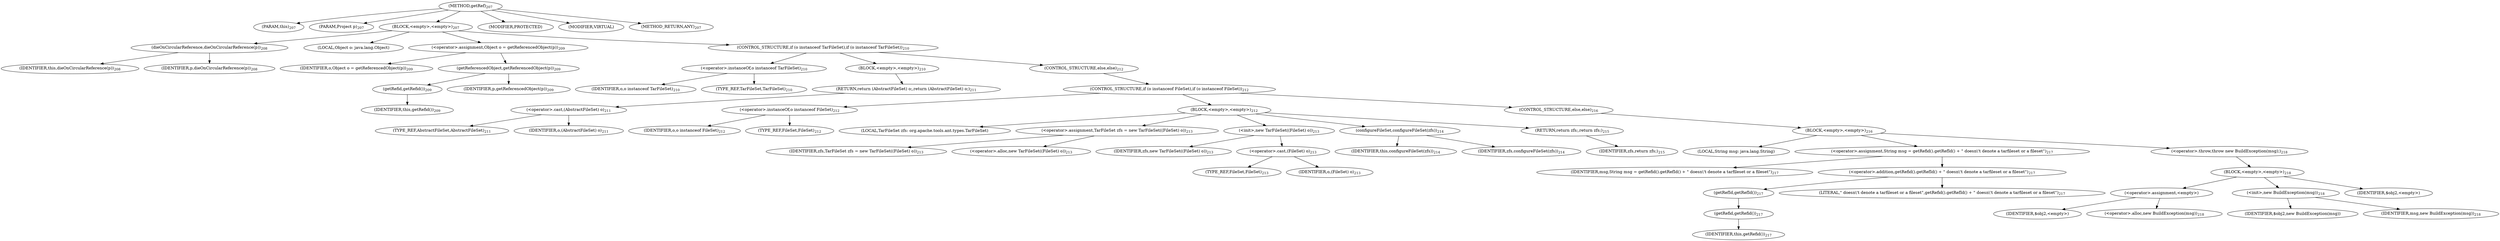 digraph "getRef" {  
"354" [label = <(METHOD,getRef)<SUB>207</SUB>> ]
"38" [label = <(PARAM,this)<SUB>207</SUB>> ]
"355" [label = <(PARAM,Project p)<SUB>207</SUB>> ]
"356" [label = <(BLOCK,&lt;empty&gt;,&lt;empty&gt;)<SUB>207</SUB>> ]
"357" [label = <(dieOnCircularReference,dieOnCircularReference(p))<SUB>208</SUB>> ]
"37" [label = <(IDENTIFIER,this,dieOnCircularReference(p))<SUB>208</SUB>> ]
"358" [label = <(IDENTIFIER,p,dieOnCircularReference(p))<SUB>208</SUB>> ]
"359" [label = <(LOCAL,Object o: java.lang.Object)> ]
"360" [label = <(&lt;operator&gt;.assignment,Object o = getReferencedObject(p))<SUB>209</SUB>> ]
"361" [label = <(IDENTIFIER,o,Object o = getReferencedObject(p))<SUB>209</SUB>> ]
"362" [label = <(getReferencedObject,getReferencedObject(p))<SUB>209</SUB>> ]
"363" [label = <(getRefid,getRefid())<SUB>209</SUB>> ]
"39" [label = <(IDENTIFIER,this,getRefid())<SUB>209</SUB>> ]
"364" [label = <(IDENTIFIER,p,getReferencedObject(p))<SUB>209</SUB>> ]
"365" [label = <(CONTROL_STRUCTURE,if (o instanceof TarFileSet),if (o instanceof TarFileSet))<SUB>210</SUB>> ]
"366" [label = <(&lt;operator&gt;.instanceOf,o instanceof TarFileSet)<SUB>210</SUB>> ]
"367" [label = <(IDENTIFIER,o,o instanceof TarFileSet)<SUB>210</SUB>> ]
"368" [label = <(TYPE_REF,TarFileSet,TarFileSet)<SUB>210</SUB>> ]
"369" [label = <(BLOCK,&lt;empty&gt;,&lt;empty&gt;)<SUB>210</SUB>> ]
"370" [label = <(RETURN,return (AbstractFileSet) o;,return (AbstractFileSet) o;)<SUB>211</SUB>> ]
"371" [label = <(&lt;operator&gt;.cast,(AbstractFileSet) o)<SUB>211</SUB>> ]
"372" [label = <(TYPE_REF,AbstractFileSet,AbstractFileSet)<SUB>211</SUB>> ]
"373" [label = <(IDENTIFIER,o,(AbstractFileSet) o)<SUB>211</SUB>> ]
"374" [label = <(CONTROL_STRUCTURE,else,else)<SUB>212</SUB>> ]
"375" [label = <(CONTROL_STRUCTURE,if (o instanceof FileSet),if (o instanceof FileSet))<SUB>212</SUB>> ]
"376" [label = <(&lt;operator&gt;.instanceOf,o instanceof FileSet)<SUB>212</SUB>> ]
"377" [label = <(IDENTIFIER,o,o instanceof FileSet)<SUB>212</SUB>> ]
"378" [label = <(TYPE_REF,FileSet,FileSet)<SUB>212</SUB>> ]
"379" [label = <(BLOCK,&lt;empty&gt;,&lt;empty&gt;)<SUB>212</SUB>> ]
"41" [label = <(LOCAL,TarFileSet zfs: org.apache.tools.ant.types.TarFileSet)> ]
"380" [label = <(&lt;operator&gt;.assignment,TarFileSet zfs = new TarFileSet((FileSet) o))<SUB>213</SUB>> ]
"381" [label = <(IDENTIFIER,zfs,TarFileSet zfs = new TarFileSet((FileSet) o))<SUB>213</SUB>> ]
"382" [label = <(&lt;operator&gt;.alloc,new TarFileSet((FileSet) o))<SUB>213</SUB>> ]
"383" [label = <(&lt;init&gt;,new TarFileSet((FileSet) o))<SUB>213</SUB>> ]
"40" [label = <(IDENTIFIER,zfs,new TarFileSet((FileSet) o))<SUB>213</SUB>> ]
"384" [label = <(&lt;operator&gt;.cast,(FileSet) o)<SUB>213</SUB>> ]
"385" [label = <(TYPE_REF,FileSet,FileSet)<SUB>213</SUB>> ]
"386" [label = <(IDENTIFIER,o,(FileSet) o)<SUB>213</SUB>> ]
"387" [label = <(configureFileSet,configureFileSet(zfs))<SUB>214</SUB>> ]
"42" [label = <(IDENTIFIER,this,configureFileSet(zfs))<SUB>214</SUB>> ]
"388" [label = <(IDENTIFIER,zfs,configureFileSet(zfs))<SUB>214</SUB>> ]
"389" [label = <(RETURN,return zfs;,return zfs;)<SUB>215</SUB>> ]
"390" [label = <(IDENTIFIER,zfs,return zfs;)<SUB>215</SUB>> ]
"391" [label = <(CONTROL_STRUCTURE,else,else)<SUB>216</SUB>> ]
"392" [label = <(BLOCK,&lt;empty&gt;,&lt;empty&gt;)<SUB>216</SUB>> ]
"393" [label = <(LOCAL,String msg: java.lang.String)> ]
"394" [label = <(&lt;operator&gt;.assignment,String msg = getRefid().getRefId() + &quot; doesn\'t denote a tarfileset or a fileset&quot;)<SUB>217</SUB>> ]
"395" [label = <(IDENTIFIER,msg,String msg = getRefid().getRefId() + &quot; doesn\'t denote a tarfileset or a fileset&quot;)<SUB>217</SUB>> ]
"396" [label = <(&lt;operator&gt;.addition,getRefid().getRefId() + &quot; doesn\'t denote a tarfileset or a fileset&quot;)<SUB>217</SUB>> ]
"397" [label = <(getRefId,getRefId())<SUB>217</SUB>> ]
"398" [label = <(getRefid,getRefid())<SUB>217</SUB>> ]
"43" [label = <(IDENTIFIER,this,getRefid())<SUB>217</SUB>> ]
"399" [label = <(LITERAL,&quot; doesn\'t denote a tarfileset or a fileset&quot;,getRefid().getRefId() + &quot; doesn\'t denote a tarfileset or a fileset&quot;)<SUB>217</SUB>> ]
"400" [label = <(&lt;operator&gt;.throw,throw new BuildException(msg);)<SUB>218</SUB>> ]
"401" [label = <(BLOCK,&lt;empty&gt;,&lt;empty&gt;)<SUB>218</SUB>> ]
"402" [label = <(&lt;operator&gt;.assignment,&lt;empty&gt;)> ]
"403" [label = <(IDENTIFIER,$obj2,&lt;empty&gt;)> ]
"404" [label = <(&lt;operator&gt;.alloc,new BuildException(msg))<SUB>218</SUB>> ]
"405" [label = <(&lt;init&gt;,new BuildException(msg))<SUB>218</SUB>> ]
"406" [label = <(IDENTIFIER,$obj2,new BuildException(msg))> ]
"407" [label = <(IDENTIFIER,msg,new BuildException(msg))<SUB>218</SUB>> ]
"408" [label = <(IDENTIFIER,$obj2,&lt;empty&gt;)> ]
"409" [label = <(MODIFIER,PROTECTED)> ]
"410" [label = <(MODIFIER,VIRTUAL)> ]
"411" [label = <(METHOD_RETURN,ANY)<SUB>207</SUB>> ]
  "354" -> "38" 
  "354" -> "355" 
  "354" -> "356" 
  "354" -> "409" 
  "354" -> "410" 
  "354" -> "411" 
  "356" -> "357" 
  "356" -> "359" 
  "356" -> "360" 
  "356" -> "365" 
  "357" -> "37" 
  "357" -> "358" 
  "360" -> "361" 
  "360" -> "362" 
  "362" -> "363" 
  "362" -> "364" 
  "363" -> "39" 
  "365" -> "366" 
  "365" -> "369" 
  "365" -> "374" 
  "366" -> "367" 
  "366" -> "368" 
  "369" -> "370" 
  "370" -> "371" 
  "371" -> "372" 
  "371" -> "373" 
  "374" -> "375" 
  "375" -> "376" 
  "375" -> "379" 
  "375" -> "391" 
  "376" -> "377" 
  "376" -> "378" 
  "379" -> "41" 
  "379" -> "380" 
  "379" -> "383" 
  "379" -> "387" 
  "379" -> "389" 
  "380" -> "381" 
  "380" -> "382" 
  "383" -> "40" 
  "383" -> "384" 
  "384" -> "385" 
  "384" -> "386" 
  "387" -> "42" 
  "387" -> "388" 
  "389" -> "390" 
  "391" -> "392" 
  "392" -> "393" 
  "392" -> "394" 
  "392" -> "400" 
  "394" -> "395" 
  "394" -> "396" 
  "396" -> "397" 
  "396" -> "399" 
  "397" -> "398" 
  "398" -> "43" 
  "400" -> "401" 
  "401" -> "402" 
  "401" -> "405" 
  "401" -> "408" 
  "402" -> "403" 
  "402" -> "404" 
  "405" -> "406" 
  "405" -> "407" 
}
